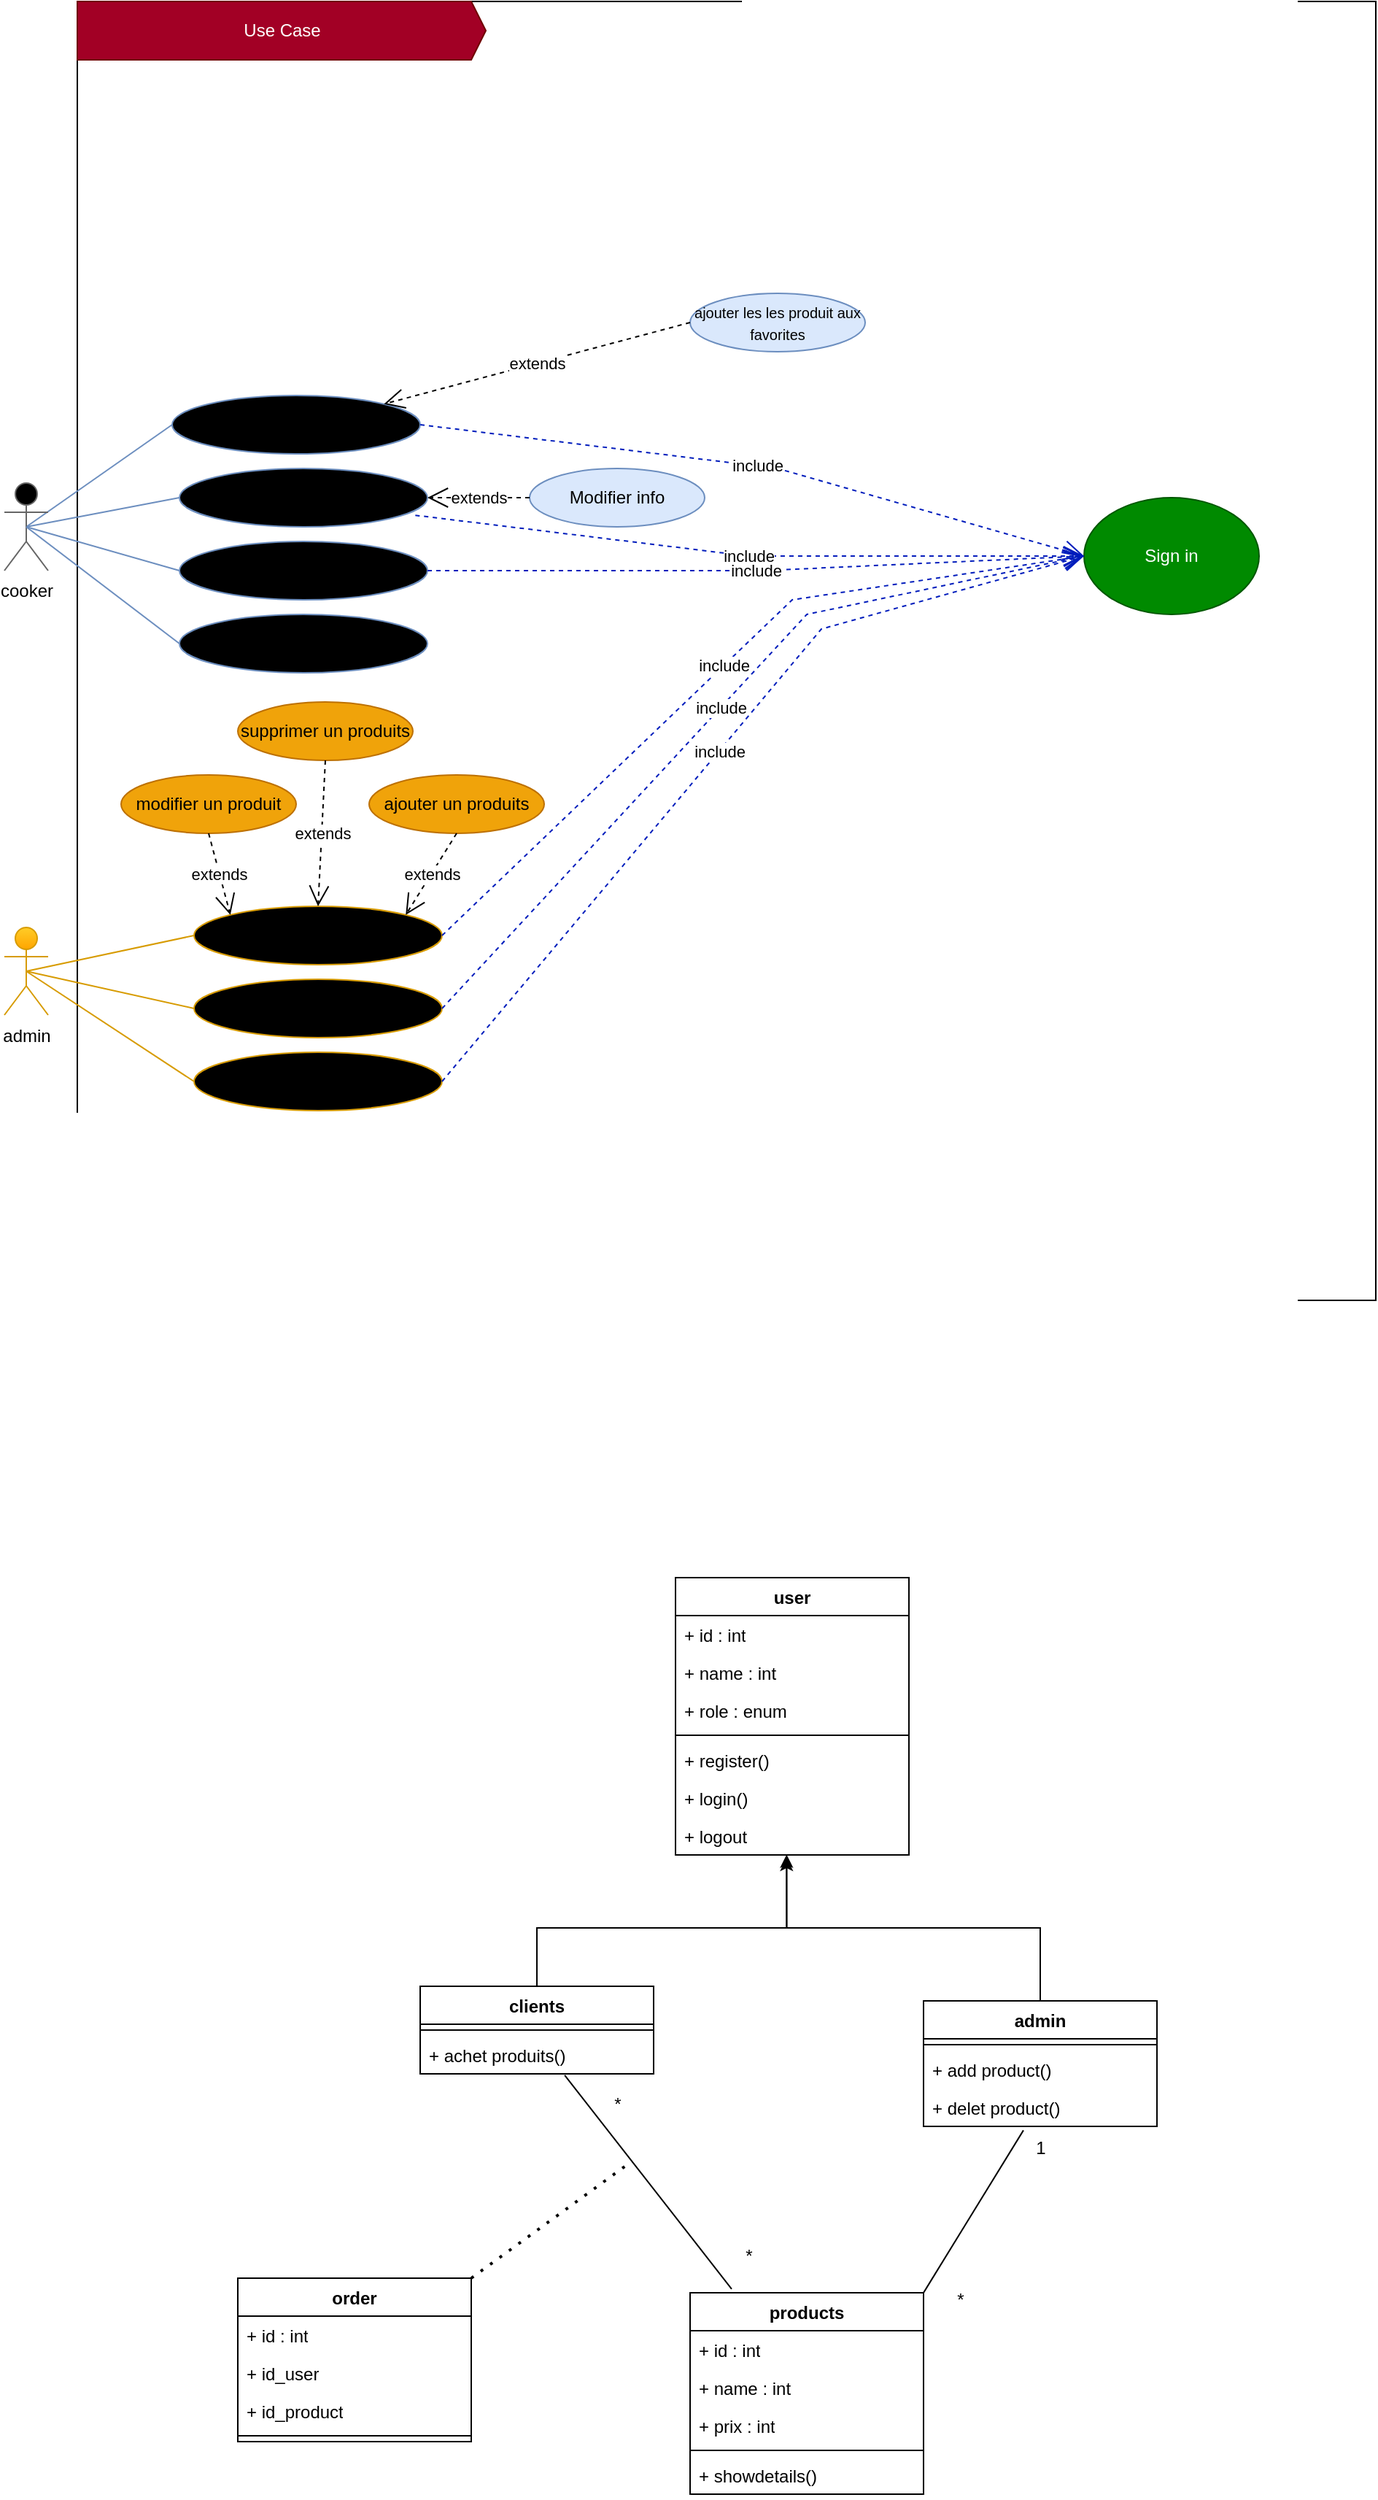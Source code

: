 <mxfile version="26.0.16">
  <diagram name="Page-1" id="FCnqHagMyv4X_OXk-pM8">
    <mxGraphModel dx="1574" dy="895" grid="1" gridSize="10" guides="1" tooltips="1" connect="1" arrows="1" fold="1" page="1" pageScale="1" pageWidth="1200" pageHeight="1920" math="0" shadow="0">
      <root>
        <mxCell id="0" />
        <mxCell id="1" parent="0" />
        <mxCell id="63Ll801zCgnvZhfwUPhv-1" value="" style="whiteSpace=wrap;html=1;aspect=fixed;" vertex="1" parent="1">
          <mxGeometry x="110" y="70" width="890" height="890" as="geometry" />
        </mxCell>
        <mxCell id="63Ll801zCgnvZhfwUPhv-4" value="admin&lt;div&gt;&lt;br&gt;&lt;/div&gt;" style="shape=umlActor;verticalLabelPosition=bottom;verticalAlign=top;html=1;outlineConnect=0;fillColor=#ffcd28;gradientColor=#ffa500;strokeColor=#d79b00;" vertex="1" parent="1">
          <mxGeometry x="60" y="704.5" width="30" height="60" as="geometry" />
        </mxCell>
        <mxCell id="63Ll801zCgnvZhfwUPhv-13" value="Voir les produit" style="ellipse;whiteSpace=wrap;html=1;fillColor=#dae8fc;gradientColor=light-dark(#7EA6E0,#FF3A3A);strokeColor=#6c8ebf;" vertex="1" parent="1">
          <mxGeometry x="175" y="340" width="170" height="40" as="geometry" />
        </mxCell>
        <mxCell id="63Ll801zCgnvZhfwUPhv-15" value="Créer Profil&lt;span style=&quot;color: rgba(0, 0, 0, 0); font-family: monospace; font-size: 0px; text-align: start; text-wrap-mode: nowrap;&quot;&gt;%3CmxGraphModel%3E%3Croot%3E%3CmxCell%20id%3D%220%22%2F%3E%3CmxCell%20id%3D%221%22%20parent%3D%220%22%2F%3E%3CmxCell%20id%3D%222%22%20value%3D%22R%C3%A9server%20Billet%22%20style%3D%22ellipse%3BwhiteSpace%3Dwrap%3Bhtml%3D1%3BfillColor%3D%23dae8fc%3BgradientColor%3D%237ea6e0%3BstrokeColor%3D%236c8ebf%3B%22%20vertex%3D%221%22%20parent%3D%221%22%3E%3CmxGeometry%20x%3D%22180%22%20y%3D%22330%22%20width%3D%22170%22%20height%3D%2240%22%20as%3D%22geometry%22%2F%3E%3C%2FmxCell%3E%3C%2Froot%3E%3C%2FmxGraphModel%3E&lt;/span&gt;" style="ellipse;whiteSpace=wrap;html=1;fillColor=#dae8fc;gradientColor=light-dark(#7EA6E0,#FF3A3A);strokeColor=#6c8ebf;" vertex="1" parent="1">
          <mxGeometry x="180" y="390" width="170" height="40" as="geometry" />
        </mxCell>
        <mxCell id="63Ll801zCgnvZhfwUPhv-16" value="add to bag" style="ellipse;whiteSpace=wrap;html=1;fillColor=#dae8fc;gradientColor=light-dark(#7EA6E0,#FF3A3A);strokeColor=#6c8ebf;" vertex="1" parent="1">
          <mxGeometry x="180" y="440" width="170" height="40" as="geometry" />
        </mxCell>
        <mxCell id="63Ll801zCgnvZhfwUPhv-17" value="" style="endArrow=none;html=1;rounded=0;exitX=0.5;exitY=0.5;exitDx=0;exitDy=0;exitPerimeter=0;entryX=0;entryY=0.5;entryDx=0;entryDy=0;fillColor=#dae8fc;gradientColor=#7ea6e0;strokeColor=#6c8ebf;" edge="1" parent="1" target="63Ll801zCgnvZhfwUPhv-13">
          <mxGeometry width="50" height="50" relative="1" as="geometry">
            <mxPoint x="75" y="430" as="sourcePoint" />
            <mxPoint x="460" y="280" as="targetPoint" />
          </mxGeometry>
        </mxCell>
        <mxCell id="63Ll801zCgnvZhfwUPhv-18" value="" style="endArrow=none;html=1;rounded=0;exitX=0.5;exitY=0.5;exitDx=0;exitDy=0;exitPerimeter=0;entryX=0;entryY=0.5;entryDx=0;entryDy=0;fillColor=#dae8fc;gradientColor=#7ea6e0;strokeColor=#6c8ebf;" edge="1" parent="1" target="63Ll801zCgnvZhfwUPhv-15">
          <mxGeometry width="50" height="50" relative="1" as="geometry">
            <mxPoint x="75" y="430" as="sourcePoint" />
            <mxPoint x="190" y="360" as="targetPoint" />
          </mxGeometry>
        </mxCell>
        <mxCell id="63Ll801zCgnvZhfwUPhv-19" value="Sign in" style="ellipse;whiteSpace=wrap;html=1;fillColor=light-dark(#008A00,#FFFFFF);fontColor=#ffffff;strokeColor=#005700;" vertex="1" parent="1">
          <mxGeometry x="800" y="410" width="120" height="80" as="geometry" />
        </mxCell>
        <mxCell id="63Ll801zCgnvZhfwUPhv-20" value="include" style="endArrow=open;endSize=12;dashed=1;html=1;rounded=0;exitX=1;exitY=0.5;exitDx=0;exitDy=0;fillColor=#0050ef;strokeColor=#001DBC;" edge="1" parent="1" source="63Ll801zCgnvZhfwUPhv-13">
          <mxGeometry width="160" relative="1" as="geometry">
            <mxPoint x="350" y="440" as="sourcePoint" />
            <mxPoint x="800" y="450" as="targetPoint" />
            <Array as="points">
              <mxPoint x="590" y="390" />
            </Array>
          </mxGeometry>
        </mxCell>
        <mxCell id="63Ll801zCgnvZhfwUPhv-21" value="Modifier info" style="ellipse;whiteSpace=wrap;html=1;fillColor=#dae8fc;strokeColor=#6c8ebf;" vertex="1" parent="1">
          <mxGeometry x="420" y="390" width="120" height="40" as="geometry" />
        </mxCell>
        <mxCell id="63Ll801zCgnvZhfwUPhv-22" value="extends" style="endArrow=open;endSize=12;dashed=1;html=1;rounded=0;entryX=1;entryY=0.5;entryDx=0;entryDy=0;exitX=0;exitY=0.5;exitDx=0;exitDy=0;" edge="1" parent="1" source="63Ll801zCgnvZhfwUPhv-21" target="63Ll801zCgnvZhfwUPhv-15">
          <mxGeometry width="160" relative="1" as="geometry">
            <mxPoint x="490" y="400" as="sourcePoint" />
            <mxPoint x="350" y="390" as="targetPoint" />
          </mxGeometry>
        </mxCell>
        <mxCell id="63Ll801zCgnvZhfwUPhv-23" value="include" style="endArrow=open;endSize=12;dashed=1;html=1;rounded=0;exitX=0.951;exitY=0.802;exitDx=0;exitDy=0;exitPerimeter=0;fillColor=#0050ef;strokeColor=#001DBC;" edge="1" parent="1" source="63Ll801zCgnvZhfwUPhv-15">
          <mxGeometry width="160" relative="1" as="geometry">
            <mxPoint x="352" y="370" as="sourcePoint" />
            <mxPoint x="800" y="450" as="targetPoint" />
            <Array as="points">
              <mxPoint x="570" y="450" />
            </Array>
          </mxGeometry>
        </mxCell>
        <mxCell id="63Ll801zCgnvZhfwUPhv-24" value="include" style="endArrow=open;endSize=12;dashed=1;html=1;rounded=0;exitX=1;exitY=0.5;exitDx=0;exitDy=0;fillColor=#0050ef;strokeColor=#001DBC;" edge="1" parent="1" source="63Ll801zCgnvZhfwUPhv-16">
          <mxGeometry width="160" relative="1" as="geometry">
            <mxPoint x="352" y="422" as="sourcePoint" />
            <mxPoint x="800" y="450" as="targetPoint" />
            <Array as="points">
              <mxPoint x="580" y="460" />
            </Array>
          </mxGeometry>
        </mxCell>
        <mxCell id="63Ll801zCgnvZhfwUPhv-25" value="gérer un produit" style="ellipse;whiteSpace=wrap;html=1;fillColor=light-dark(#ffcd28, #9c9191);gradientColor=#ffa500;strokeColor=#d79b00;" vertex="1" parent="1">
          <mxGeometry x="190" y="690" width="170" height="40" as="geometry" />
        </mxCell>
        <mxCell id="63Ll801zCgnvZhfwUPhv-26" value="" style="endArrow=none;html=1;rounded=0;exitX=0.5;exitY=0.5;exitDx=0;exitDy=0;exitPerimeter=0;entryX=0;entryY=0.5;entryDx=0;entryDy=0;fillColor=#ffcd28;gradientColor=#ffa500;strokeColor=#d79b00;" edge="1" parent="1" source="63Ll801zCgnvZhfwUPhv-4" target="63Ll801zCgnvZhfwUPhv-25">
          <mxGeometry width="50" height="50" relative="1" as="geometry">
            <mxPoint x="330" y="440" as="sourcePoint" />
            <mxPoint x="380" y="390" as="targetPoint" />
          </mxGeometry>
        </mxCell>
        <mxCell id="63Ll801zCgnvZhfwUPhv-27" value="exporter la list des vents" style="ellipse;whiteSpace=wrap;html=1;fillColor=light-dark(#ffcd28, #9c9191);gradientColor=#ffa500;strokeColor=#d79b00;" vertex="1" parent="1">
          <mxGeometry x="190" y="740" width="170" height="40" as="geometry" />
        </mxCell>
        <mxCell id="63Ll801zCgnvZhfwUPhv-28" value="Voir statistique" style="ellipse;whiteSpace=wrap;html=1;fillColor=light-dark(#ffcd28, #9c9191);gradientColor=#ffa500;strokeColor=#d79b00;" vertex="1" parent="1">
          <mxGeometry x="190" y="790" width="170" height="40" as="geometry" />
        </mxCell>
        <mxCell id="63Ll801zCgnvZhfwUPhv-29" value="" style="endArrow=none;html=1;rounded=0;exitX=0.5;exitY=0.5;exitDx=0;exitDy=0;exitPerimeter=0;entryX=0;entryY=0.5;entryDx=0;entryDy=0;fillColor=#ffcd28;gradientColor=#ffa500;strokeColor=#d79b00;" edge="1" parent="1" source="63Ll801zCgnvZhfwUPhv-4" target="63Ll801zCgnvZhfwUPhv-27">
          <mxGeometry width="50" height="50" relative="1" as="geometry">
            <mxPoint x="85" y="625" as="sourcePoint" />
            <mxPoint x="200" y="570" as="targetPoint" />
          </mxGeometry>
        </mxCell>
        <mxCell id="63Ll801zCgnvZhfwUPhv-30" value="" style="endArrow=none;html=1;rounded=0;exitX=0.5;exitY=0.5;exitDx=0;exitDy=0;exitPerimeter=0;entryX=0;entryY=0.5;entryDx=0;entryDy=0;fillColor=#ffcd28;gradientColor=#ffa500;strokeColor=#d79b00;" edge="1" parent="1" source="63Ll801zCgnvZhfwUPhv-4" target="63Ll801zCgnvZhfwUPhv-28">
          <mxGeometry width="50" height="50" relative="1" as="geometry">
            <mxPoint x="85" y="625" as="sourcePoint" />
            <mxPoint x="200" y="615" as="targetPoint" />
          </mxGeometry>
        </mxCell>
        <mxCell id="63Ll801zCgnvZhfwUPhv-31" value="include" style="endArrow=open;endSize=12;dashed=1;html=1;rounded=0;exitX=1;exitY=0.5;exitDx=0;exitDy=0;fillColor=#0050ef;strokeColor=#001DBC;" edge="1" parent="1" source="63Ll801zCgnvZhfwUPhv-25">
          <mxGeometry width="160" relative="1" as="geometry">
            <mxPoint x="360" y="520" as="sourcePoint" />
            <mxPoint x="800" y="450" as="targetPoint" />
            <Array as="points">
              <mxPoint x="600" y="480" />
            </Array>
          </mxGeometry>
        </mxCell>
        <mxCell id="63Ll801zCgnvZhfwUPhv-32" value="include" style="endArrow=open;endSize=12;dashed=1;html=1;rounded=0;exitX=1;exitY=0.5;exitDx=0;exitDy=0;fillColor=#0050ef;strokeColor=#001DBC;" edge="1" parent="1" source="63Ll801zCgnvZhfwUPhv-27">
          <mxGeometry width="160" relative="1" as="geometry">
            <mxPoint x="370" y="570" as="sourcePoint" />
            <mxPoint x="800" y="450" as="targetPoint" />
            <Array as="points">
              <mxPoint x="610" y="490" />
            </Array>
          </mxGeometry>
        </mxCell>
        <mxCell id="63Ll801zCgnvZhfwUPhv-33" value="include" style="endArrow=open;endSize=12;dashed=1;html=1;rounded=0;exitX=1;exitY=0.5;exitDx=0;exitDy=0;fillColor=#0050ef;strokeColor=#001DBC;" edge="1" parent="1" source="63Ll801zCgnvZhfwUPhv-28">
          <mxGeometry width="160" relative="1" as="geometry">
            <mxPoint x="370" y="615" as="sourcePoint" />
            <mxPoint x="800" y="450" as="targetPoint" />
            <Array as="points">
              <mxPoint x="620" y="500" />
            </Array>
          </mxGeometry>
        </mxCell>
        <mxCell id="63Ll801zCgnvZhfwUPhv-46" value="Use Case" style="html=1;shadow=0;dashed=0;align=center;verticalAlign=middle;shape=mxgraph.arrows2.arrow;dy=0;dx=10;notch=0;fillColor=light-dark(#a20025, #bc294c);fontColor=#ffffff;strokeColor=#6F0000;" vertex="1" parent="1">
          <mxGeometry x="110" y="70" width="280" height="40" as="geometry" />
        </mxCell>
        <mxCell id="63Ll801zCgnvZhfwUPhv-47" value="cooker" style="shape=umlActor;verticalLabelPosition=bottom;verticalAlign=top;html=1;outlineConnect=0;fillColor=#f5f5f5;gradientColor=light-dark(#B3B3B3,#990000);strokeColor=#666666;" vertex="1" parent="1">
          <mxGeometry x="60" y="400" width="30" height="60" as="geometry" />
        </mxCell>
        <mxCell id="63Ll801zCgnvZhfwUPhv-48" value="commandes les prduits" style="ellipse;whiteSpace=wrap;html=1;fillColor=#dae8fc;gradientColor=light-dark(#7EA6E0,#FF3A3A);strokeColor=#6c8ebf;" vertex="1" parent="1">
          <mxGeometry x="180" y="490" width="170" height="40" as="geometry" />
        </mxCell>
        <mxCell id="63Ll801zCgnvZhfwUPhv-49" value="" style="endArrow=none;html=1;rounded=0;exitX=0.5;exitY=0.5;exitDx=0;exitDy=0;exitPerimeter=0;entryX=0;entryY=0.5;entryDx=0;entryDy=0;fillColor=#dae8fc;gradientColor=#7ea6e0;strokeColor=#6c8ebf;" edge="1" parent="1">
          <mxGeometry width="50" height="50" relative="1" as="geometry">
            <mxPoint x="75" y="430" as="sourcePoint" />
            <mxPoint x="180" y="460" as="targetPoint" />
          </mxGeometry>
        </mxCell>
        <mxCell id="63Ll801zCgnvZhfwUPhv-50" value="" style="endArrow=none;html=1;rounded=0;exitX=0.5;exitY=0.5;exitDx=0;exitDy=0;exitPerimeter=0;entryX=0;entryY=0.5;entryDx=0;entryDy=0;fillColor=#dae8fc;gradientColor=#7ea6e0;strokeColor=#6c8ebf;" edge="1" parent="1" source="63Ll801zCgnvZhfwUPhv-47" target="63Ll801zCgnvZhfwUPhv-48">
          <mxGeometry width="50" height="50" relative="1" as="geometry">
            <mxPoint x="85" y="440" as="sourcePoint" />
            <mxPoint x="190" y="470" as="targetPoint" />
          </mxGeometry>
        </mxCell>
        <mxCell id="63Ll801zCgnvZhfwUPhv-51" value="&lt;font style=&quot;font-size: 10px;&quot;&gt;ajouter les les produit aux favorites&lt;/font&gt;" style="ellipse;whiteSpace=wrap;html=1;fillColor=#dae8fc;strokeColor=#6c8ebf;" vertex="1" parent="1">
          <mxGeometry x="530" y="270" width="120" height="40" as="geometry" />
        </mxCell>
        <mxCell id="63Ll801zCgnvZhfwUPhv-52" value="extends" style="endArrow=open;endSize=12;dashed=1;html=1;rounded=0;entryX=1;entryY=0;entryDx=0;entryDy=0;exitX=0;exitY=0.5;exitDx=0;exitDy=0;" edge="1" parent="1" source="63Ll801zCgnvZhfwUPhv-51" target="63Ll801zCgnvZhfwUPhv-13">
          <mxGeometry width="160" relative="1" as="geometry">
            <mxPoint x="430" y="420" as="sourcePoint" />
            <mxPoint x="360" y="420" as="targetPoint" />
          </mxGeometry>
        </mxCell>
        <mxCell id="63Ll801zCgnvZhfwUPhv-53" value="ajouter un produits" style="ellipse;whiteSpace=wrap;html=1;fillColor=#f0a30a;strokeColor=#BD7000;fontColor=#000000;" vertex="1" parent="1">
          <mxGeometry x="310" y="600" width="120" height="40" as="geometry" />
        </mxCell>
        <mxCell id="63Ll801zCgnvZhfwUPhv-54" value="modifier un produit" style="ellipse;whiteSpace=wrap;html=1;fillColor=#f0a30a;strokeColor=#BD7000;fontColor=#000000;" vertex="1" parent="1">
          <mxGeometry x="140" y="600" width="120" height="40" as="geometry" />
        </mxCell>
        <mxCell id="63Ll801zCgnvZhfwUPhv-55" value="supprimer un produits" style="ellipse;whiteSpace=wrap;html=1;fillColor=#f0a30a;strokeColor=#BD7000;fontColor=#000000;" vertex="1" parent="1">
          <mxGeometry x="220" y="550" width="120" height="40" as="geometry" />
        </mxCell>
        <mxCell id="63Ll801zCgnvZhfwUPhv-56" value="extends" style="endArrow=open;endSize=12;dashed=1;html=1;rounded=0;entryX=1;entryY=0;entryDx=0;entryDy=0;exitX=0.5;exitY=1;exitDx=0;exitDy=0;" edge="1" parent="1" source="63Ll801zCgnvZhfwUPhv-53" target="63Ll801zCgnvZhfwUPhv-25">
          <mxGeometry width="160" relative="1" as="geometry">
            <mxPoint x="430" y="420" as="sourcePoint" />
            <mxPoint x="360" y="420" as="targetPoint" />
          </mxGeometry>
        </mxCell>
        <mxCell id="63Ll801zCgnvZhfwUPhv-57" value="extends" style="endArrow=open;endSize=12;dashed=1;html=1;rounded=0;exitX=0.5;exitY=1;exitDx=0;exitDy=0;entryX=0;entryY=0;entryDx=0;entryDy=0;" edge="1" parent="1" source="63Ll801zCgnvZhfwUPhv-54" target="63Ll801zCgnvZhfwUPhv-25">
          <mxGeometry width="160" relative="1" as="geometry">
            <mxPoint x="400" y="520" as="sourcePoint" />
            <mxPoint x="360" y="590" as="targetPoint" />
          </mxGeometry>
        </mxCell>
        <mxCell id="63Ll801zCgnvZhfwUPhv-58" value="extends" style="endArrow=open;endSize=12;dashed=1;html=1;rounded=0;exitX=0.5;exitY=1;exitDx=0;exitDy=0;entryX=0.5;entryY=0;entryDx=0;entryDy=0;" edge="1" parent="1" source="63Ll801zCgnvZhfwUPhv-55" target="63Ll801zCgnvZhfwUPhv-25">
          <mxGeometry width="160" relative="1" as="geometry">
            <mxPoint x="520" y="615" as="sourcePoint" />
            <mxPoint x="370" y="600" as="targetPoint" />
          </mxGeometry>
        </mxCell>
        <mxCell id="63Ll801zCgnvZhfwUPhv-66" value="user" style="swimlane;fontStyle=1;align=center;verticalAlign=top;childLayout=stackLayout;horizontal=1;startSize=26;horizontalStack=0;resizeParent=1;resizeParentMax=0;resizeLast=0;collapsible=1;marginBottom=0;whiteSpace=wrap;html=1;" vertex="1" parent="1">
          <mxGeometry x="520" y="1150" width="160" height="190" as="geometry" />
        </mxCell>
        <mxCell id="63Ll801zCgnvZhfwUPhv-70" value="+ id : int" style="text;strokeColor=none;fillColor=none;align=left;verticalAlign=top;spacingLeft=4;spacingRight=4;overflow=hidden;rotatable=0;points=[[0,0.5],[1,0.5]];portConstraint=eastwest;whiteSpace=wrap;html=1;" vertex="1" parent="63Ll801zCgnvZhfwUPhv-66">
          <mxGeometry y="26" width="160" height="26" as="geometry" />
        </mxCell>
        <mxCell id="63Ll801zCgnvZhfwUPhv-67" value="+ name : int" style="text;strokeColor=none;fillColor=none;align=left;verticalAlign=top;spacingLeft=4;spacingRight=4;overflow=hidden;rotatable=0;points=[[0,0.5],[1,0.5]];portConstraint=eastwest;whiteSpace=wrap;html=1;" vertex="1" parent="63Ll801zCgnvZhfwUPhv-66">
          <mxGeometry y="52" width="160" height="26" as="geometry" />
        </mxCell>
        <mxCell id="63Ll801zCgnvZhfwUPhv-71" value="+ role : enum&lt;div&gt;&lt;br&gt;&lt;/div&gt;" style="text;strokeColor=none;fillColor=none;align=left;verticalAlign=top;spacingLeft=4;spacingRight=4;overflow=hidden;rotatable=0;points=[[0,0.5],[1,0.5]];portConstraint=eastwest;whiteSpace=wrap;html=1;" vertex="1" parent="63Ll801zCgnvZhfwUPhv-66">
          <mxGeometry y="78" width="160" height="26" as="geometry" />
        </mxCell>
        <mxCell id="63Ll801zCgnvZhfwUPhv-68" value="" style="line;strokeWidth=1;fillColor=none;align=left;verticalAlign=middle;spacingTop=-1;spacingLeft=3;spacingRight=3;rotatable=0;labelPosition=right;points=[];portConstraint=eastwest;strokeColor=inherit;" vertex="1" parent="63Ll801zCgnvZhfwUPhv-66">
          <mxGeometry y="104" width="160" height="8" as="geometry" />
        </mxCell>
        <mxCell id="63Ll801zCgnvZhfwUPhv-69" value="+ register()&lt;div&gt;&lt;br&gt;&lt;/div&gt;" style="text;strokeColor=none;fillColor=none;align=left;verticalAlign=top;spacingLeft=4;spacingRight=4;overflow=hidden;rotatable=0;points=[[0,0.5],[1,0.5]];portConstraint=eastwest;whiteSpace=wrap;html=1;" vertex="1" parent="63Ll801zCgnvZhfwUPhv-66">
          <mxGeometry y="112" width="160" height="26" as="geometry" />
        </mxCell>
        <mxCell id="63Ll801zCgnvZhfwUPhv-72" value="+ login()" style="text;strokeColor=none;fillColor=none;align=left;verticalAlign=top;spacingLeft=4;spacingRight=4;overflow=hidden;rotatable=0;points=[[0,0.5],[1,0.5]];portConstraint=eastwest;whiteSpace=wrap;html=1;" vertex="1" parent="63Ll801zCgnvZhfwUPhv-66">
          <mxGeometry y="138" width="160" height="26" as="geometry" />
        </mxCell>
        <mxCell id="63Ll801zCgnvZhfwUPhv-73" value="+ logout" style="text;strokeColor=none;fillColor=none;align=left;verticalAlign=top;spacingLeft=4;spacingRight=4;overflow=hidden;rotatable=0;points=[[0,0.5],[1,0.5]];portConstraint=eastwest;whiteSpace=wrap;html=1;" vertex="1" parent="63Ll801zCgnvZhfwUPhv-66">
          <mxGeometry y="164" width="160" height="26" as="geometry" />
        </mxCell>
        <mxCell id="63Ll801zCgnvZhfwUPhv-74" value="products" style="swimlane;fontStyle=1;align=center;verticalAlign=top;childLayout=stackLayout;horizontal=1;startSize=26;horizontalStack=0;resizeParent=1;resizeParentMax=0;resizeLast=0;collapsible=1;marginBottom=0;whiteSpace=wrap;html=1;" vertex="1" parent="1">
          <mxGeometry x="530" y="1640" width="160" height="138" as="geometry" />
        </mxCell>
        <mxCell id="63Ll801zCgnvZhfwUPhv-75" value="+ id : int" style="text;strokeColor=none;fillColor=none;align=left;verticalAlign=top;spacingLeft=4;spacingRight=4;overflow=hidden;rotatable=0;points=[[0,0.5],[1,0.5]];portConstraint=eastwest;whiteSpace=wrap;html=1;" vertex="1" parent="63Ll801zCgnvZhfwUPhv-74">
          <mxGeometry y="26" width="160" height="26" as="geometry" />
        </mxCell>
        <mxCell id="63Ll801zCgnvZhfwUPhv-76" value="+ name : int" style="text;strokeColor=none;fillColor=none;align=left;verticalAlign=top;spacingLeft=4;spacingRight=4;overflow=hidden;rotatable=0;points=[[0,0.5],[1,0.5]];portConstraint=eastwest;whiteSpace=wrap;html=1;" vertex="1" parent="63Ll801zCgnvZhfwUPhv-74">
          <mxGeometry y="52" width="160" height="26" as="geometry" />
        </mxCell>
        <mxCell id="63Ll801zCgnvZhfwUPhv-77" value="+ prix : int" style="text;strokeColor=none;fillColor=none;align=left;verticalAlign=top;spacingLeft=4;spacingRight=4;overflow=hidden;rotatable=0;points=[[0,0.5],[1,0.5]];portConstraint=eastwest;whiteSpace=wrap;html=1;" vertex="1" parent="63Ll801zCgnvZhfwUPhv-74">
          <mxGeometry y="78" width="160" height="26" as="geometry" />
        </mxCell>
        <mxCell id="63Ll801zCgnvZhfwUPhv-78" value="" style="line;strokeWidth=1;fillColor=none;align=left;verticalAlign=middle;spacingTop=-1;spacingLeft=3;spacingRight=3;rotatable=0;labelPosition=right;points=[];portConstraint=eastwest;strokeColor=inherit;" vertex="1" parent="63Ll801zCgnvZhfwUPhv-74">
          <mxGeometry y="104" width="160" height="8" as="geometry" />
        </mxCell>
        <mxCell id="63Ll801zCgnvZhfwUPhv-79" value="+ showdetails()" style="text;strokeColor=none;fillColor=none;align=left;verticalAlign=top;spacingLeft=4;spacingRight=4;overflow=hidden;rotatable=0;points=[[0,0.5],[1,0.5]];portConstraint=eastwest;whiteSpace=wrap;html=1;" vertex="1" parent="63Ll801zCgnvZhfwUPhv-74">
          <mxGeometry y="112" width="160" height="26" as="geometry" />
        </mxCell>
        <mxCell id="63Ll801zCgnvZhfwUPhv-82" value="admin" style="swimlane;fontStyle=1;align=center;verticalAlign=top;childLayout=stackLayout;horizontal=1;startSize=26;horizontalStack=0;resizeParent=1;resizeParentMax=0;resizeLast=0;collapsible=1;marginBottom=0;whiteSpace=wrap;html=1;" vertex="1" parent="1">
          <mxGeometry x="690" y="1440" width="160" height="86" as="geometry" />
        </mxCell>
        <mxCell id="63Ll801zCgnvZhfwUPhv-86" value="" style="line;strokeWidth=1;fillColor=none;align=left;verticalAlign=middle;spacingTop=-1;spacingLeft=3;spacingRight=3;rotatable=0;labelPosition=right;points=[];portConstraint=eastwest;strokeColor=inherit;" vertex="1" parent="63Ll801zCgnvZhfwUPhv-82">
          <mxGeometry y="26" width="160" height="8" as="geometry" />
        </mxCell>
        <mxCell id="63Ll801zCgnvZhfwUPhv-87" value="+ add product()" style="text;strokeColor=none;fillColor=none;align=left;verticalAlign=top;spacingLeft=4;spacingRight=4;overflow=hidden;rotatable=0;points=[[0,0.5],[1,0.5]];portConstraint=eastwest;whiteSpace=wrap;html=1;" vertex="1" parent="63Ll801zCgnvZhfwUPhv-82">
          <mxGeometry y="34" width="160" height="26" as="geometry" />
        </mxCell>
        <mxCell id="63Ll801zCgnvZhfwUPhv-88" value="+ delet product()" style="text;strokeColor=none;fillColor=none;align=left;verticalAlign=top;spacingLeft=4;spacingRight=4;overflow=hidden;rotatable=0;points=[[0,0.5],[1,0.5]];portConstraint=eastwest;whiteSpace=wrap;html=1;" vertex="1" parent="63Ll801zCgnvZhfwUPhv-82">
          <mxGeometry y="60" width="160" height="26" as="geometry" />
        </mxCell>
        <mxCell id="63Ll801zCgnvZhfwUPhv-90" value="clients" style="swimlane;fontStyle=1;align=center;verticalAlign=top;childLayout=stackLayout;horizontal=1;startSize=26;horizontalStack=0;resizeParent=1;resizeParentMax=0;resizeLast=0;collapsible=1;marginBottom=0;whiteSpace=wrap;html=1;" vertex="1" parent="1">
          <mxGeometry x="345" y="1430" width="160" height="60" as="geometry" />
        </mxCell>
        <mxCell id="63Ll801zCgnvZhfwUPhv-94" value="" style="line;strokeWidth=1;fillColor=none;align=left;verticalAlign=middle;spacingTop=-1;spacingLeft=3;spacingRight=3;rotatable=0;labelPosition=right;points=[];portConstraint=eastwest;strokeColor=inherit;" vertex="1" parent="63Ll801zCgnvZhfwUPhv-90">
          <mxGeometry y="26" width="160" height="8" as="geometry" />
        </mxCell>
        <mxCell id="63Ll801zCgnvZhfwUPhv-95" value="+ achet produits()&lt;div&gt;&lt;br&gt;&lt;/div&gt;" style="text;strokeColor=none;fillColor=none;align=left;verticalAlign=top;spacingLeft=4;spacingRight=4;overflow=hidden;rotatable=0;points=[[0,0.5],[1,0.5]];portConstraint=eastwest;whiteSpace=wrap;html=1;" vertex="1" parent="63Ll801zCgnvZhfwUPhv-90">
          <mxGeometry y="34" width="160" height="26" as="geometry" />
        </mxCell>
        <mxCell id="63Ll801zCgnvZhfwUPhv-98" style="edgeStyle=orthogonalEdgeStyle;rounded=0;orthogonalLoop=1;jettySize=auto;html=1;entryX=0.476;entryY=0.992;entryDx=0;entryDy=0;entryPerimeter=0;" edge="1" parent="1" source="63Ll801zCgnvZhfwUPhv-82" target="63Ll801zCgnvZhfwUPhv-73">
          <mxGeometry relative="1" as="geometry" />
        </mxCell>
        <mxCell id="63Ll801zCgnvZhfwUPhv-99" style="edgeStyle=orthogonalEdgeStyle;rounded=0;orthogonalLoop=1;jettySize=auto;html=1;entryX=0.476;entryY=1.077;entryDx=0;entryDy=0;entryPerimeter=0;" edge="1" parent="1" source="63Ll801zCgnvZhfwUPhv-90" target="63Ll801zCgnvZhfwUPhv-73">
          <mxGeometry relative="1" as="geometry">
            <Array as="points">
              <mxPoint x="425" y="1390" />
              <mxPoint x="596" y="1390" />
            </Array>
          </mxGeometry>
        </mxCell>
        <mxCell id="63Ll801zCgnvZhfwUPhv-100" value="" style="endArrow=none;html=1;rounded=0;exitX=1;exitY=0;exitDx=0;exitDy=0;entryX=0.428;entryY=1.103;entryDx=0;entryDy=0;entryPerimeter=0;" edge="1" parent="1" source="63Ll801zCgnvZhfwUPhv-74" target="63Ll801zCgnvZhfwUPhv-88">
          <mxGeometry width="50" height="50" relative="1" as="geometry">
            <mxPoint x="580" y="1460" as="sourcePoint" />
            <mxPoint x="630" y="1410" as="targetPoint" />
          </mxGeometry>
        </mxCell>
        <mxCell id="63Ll801zCgnvZhfwUPhv-101" value="1" style="text;html=1;align=center;verticalAlign=middle;resizable=0;points=[];autosize=1;strokeColor=none;fillColor=none;" vertex="1" parent="1">
          <mxGeometry x="755" y="1526" width="30" height="30" as="geometry" />
        </mxCell>
        <mxCell id="63Ll801zCgnvZhfwUPhv-102" value="*" style="text;html=1;align=center;verticalAlign=middle;resizable=0;points=[];autosize=1;strokeColor=none;fillColor=none;" vertex="1" parent="1">
          <mxGeometry x="700" y="1630" width="30" height="30" as="geometry" />
        </mxCell>
        <mxCell id="63Ll801zCgnvZhfwUPhv-103" value="order" style="swimlane;fontStyle=1;align=center;verticalAlign=top;childLayout=stackLayout;horizontal=1;startSize=26;horizontalStack=0;resizeParent=1;resizeParentMax=0;resizeLast=0;collapsible=1;marginBottom=0;whiteSpace=wrap;html=1;" vertex="1" parent="1">
          <mxGeometry x="220" y="1630" width="160" height="112" as="geometry" />
        </mxCell>
        <mxCell id="63Ll801zCgnvZhfwUPhv-104" value="+ id : int" style="text;strokeColor=none;fillColor=none;align=left;verticalAlign=top;spacingLeft=4;spacingRight=4;overflow=hidden;rotatable=0;points=[[0,0.5],[1,0.5]];portConstraint=eastwest;whiteSpace=wrap;html=1;" vertex="1" parent="63Ll801zCgnvZhfwUPhv-103">
          <mxGeometry y="26" width="160" height="26" as="geometry" />
        </mxCell>
        <mxCell id="63Ll801zCgnvZhfwUPhv-105" value="+ id_user" style="text;strokeColor=none;fillColor=none;align=left;verticalAlign=top;spacingLeft=4;spacingRight=4;overflow=hidden;rotatable=0;points=[[0,0.5],[1,0.5]];portConstraint=eastwest;whiteSpace=wrap;html=1;" vertex="1" parent="63Ll801zCgnvZhfwUPhv-103">
          <mxGeometry y="52" width="160" height="26" as="geometry" />
        </mxCell>
        <mxCell id="63Ll801zCgnvZhfwUPhv-106" value="+ id_product" style="text;strokeColor=none;fillColor=none;align=left;verticalAlign=top;spacingLeft=4;spacingRight=4;overflow=hidden;rotatable=0;points=[[0,0.5],[1,0.5]];portConstraint=eastwest;whiteSpace=wrap;html=1;" vertex="1" parent="63Ll801zCgnvZhfwUPhv-103">
          <mxGeometry y="78" width="160" height="26" as="geometry" />
        </mxCell>
        <mxCell id="63Ll801zCgnvZhfwUPhv-107" value="" style="line;strokeWidth=1;fillColor=none;align=left;verticalAlign=middle;spacingTop=-1;spacingLeft=3;spacingRight=3;rotatable=0;labelPosition=right;points=[];portConstraint=eastwest;strokeColor=inherit;" vertex="1" parent="63Ll801zCgnvZhfwUPhv-103">
          <mxGeometry y="104" width="160" height="8" as="geometry" />
        </mxCell>
        <mxCell id="63Ll801zCgnvZhfwUPhv-111" value="" style="endArrow=none;html=1;rounded=0;exitX=0.619;exitY=1.035;exitDx=0;exitDy=0;entryX=0.178;entryY=-0.019;entryDx=0;entryDy=0;entryPerimeter=0;exitPerimeter=0;" edge="1" parent="1" source="63Ll801zCgnvZhfwUPhv-95" target="63Ll801zCgnvZhfwUPhv-74">
          <mxGeometry width="50" height="50" relative="1" as="geometry">
            <mxPoint x="700" y="1650" as="sourcePoint" />
            <mxPoint x="768" y="1539" as="targetPoint" />
          </mxGeometry>
        </mxCell>
        <mxCell id="63Ll801zCgnvZhfwUPhv-112" value="" style="endArrow=none;dashed=1;html=1;dashPattern=1 3;strokeWidth=2;rounded=0;exitX=1;exitY=0;exitDx=0;exitDy=0;" edge="1" parent="1" source="63Ll801zCgnvZhfwUPhv-103">
          <mxGeometry width="50" height="50" relative="1" as="geometry">
            <mxPoint x="490" y="1500" as="sourcePoint" />
            <mxPoint x="490" y="1550" as="targetPoint" />
          </mxGeometry>
        </mxCell>
        <mxCell id="63Ll801zCgnvZhfwUPhv-113" value="*" style="text;html=1;align=center;verticalAlign=middle;resizable=0;points=[];autosize=1;strokeColor=none;fillColor=none;" vertex="1" parent="1">
          <mxGeometry x="465" y="1496" width="30" height="30" as="geometry" />
        </mxCell>
        <mxCell id="63Ll801zCgnvZhfwUPhv-114" value="*" style="text;html=1;align=center;verticalAlign=middle;resizable=0;points=[];autosize=1;strokeColor=none;fillColor=none;" vertex="1" parent="1">
          <mxGeometry x="555" y="1600" width="30" height="30" as="geometry" />
        </mxCell>
      </root>
    </mxGraphModel>
  </diagram>
</mxfile>
